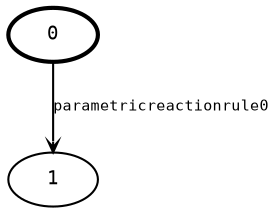 digraph "trans.dot" {
stylesheet = "style_sbrs.css"
{ rank=source; 0 };
0 [ label="0", URL="./0.svg", fontsize=9.0, id="s0", fontname="monospace", width=.60, height=.30, style="bold" ];
1 [ label="1", URL="./1.svg", fontsize=9.0, id="s1", fontname="monospace", width=.60, height=.30 ];

0 -> 1 [ label="parametricreactionrule0", fontname="monospace", fontsize=7.0,arrowhead="vee", arrowsize=0.5 ];
}